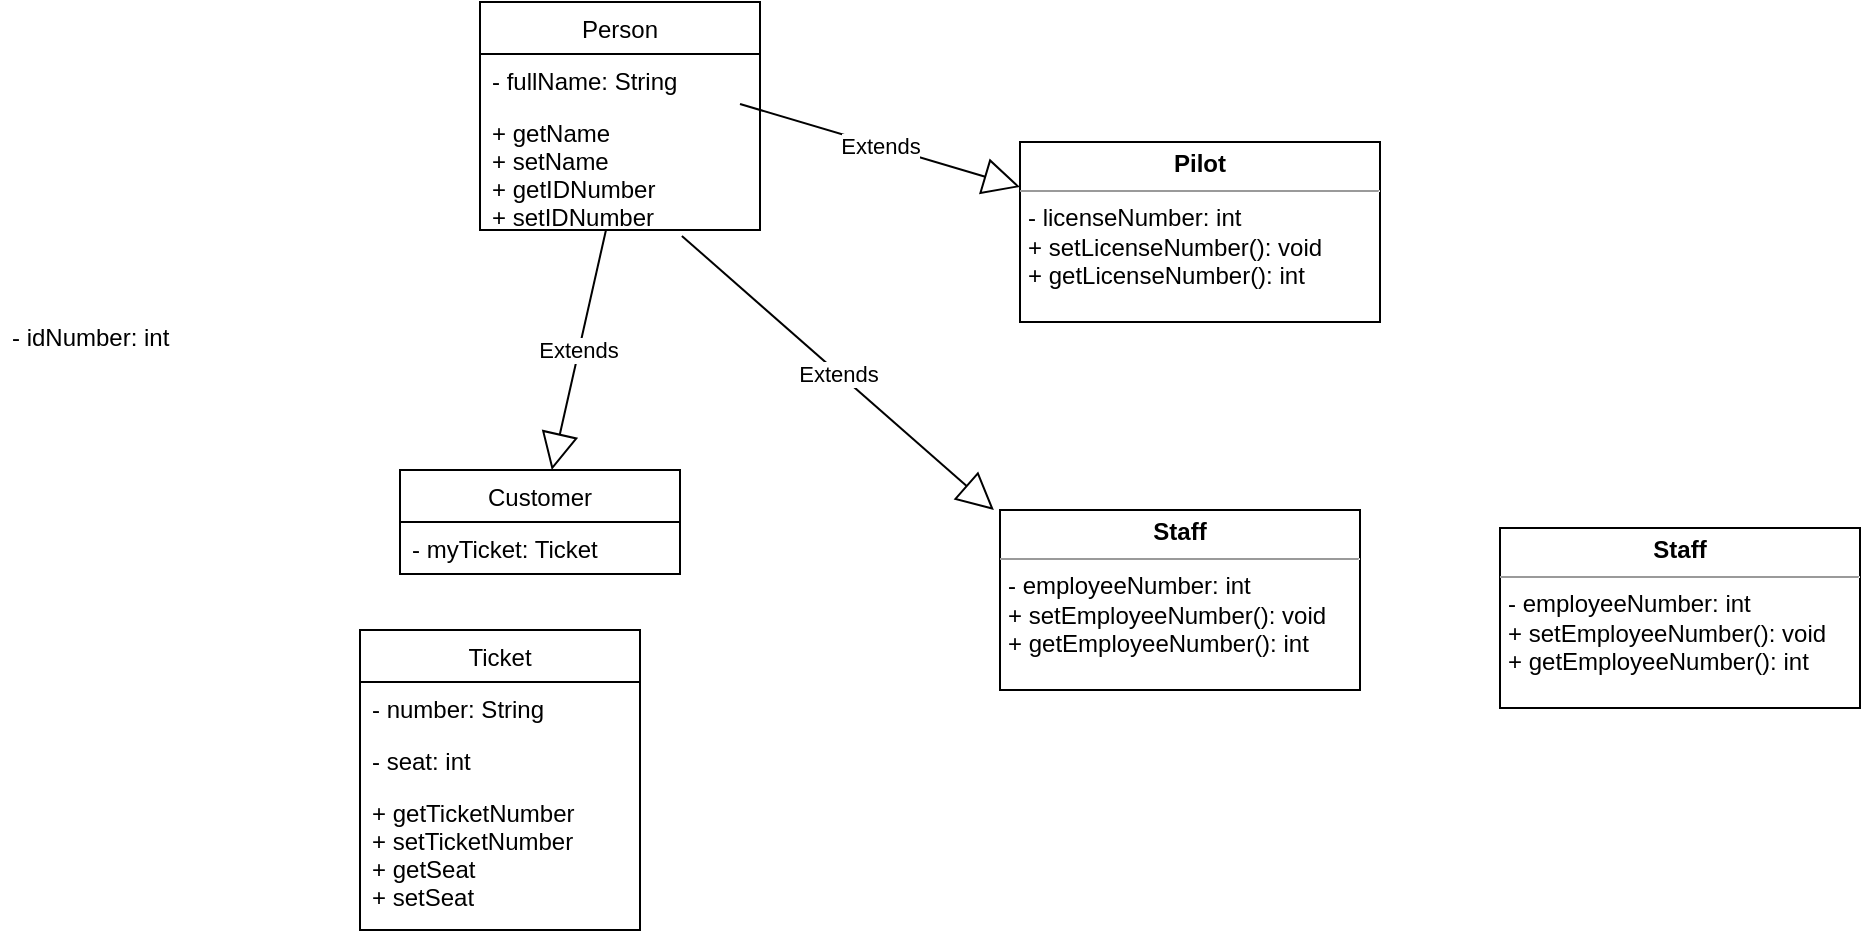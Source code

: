 <mxfile version="10.5.1" type="github"><diagram id="lPF-IGwYjEll2BFcvYe6" name="Page-1"><mxGraphModel dx="1690" dy="435" grid="1" gridSize="10" guides="1" tooltips="1" connect="1" arrows="1" fold="1" page="1" pageScale="1" pageWidth="850" pageHeight="1100" math="0" shadow="0"><root><mxCell id="0"/><mxCell id="1" parent="0"/><mxCell id="ocblB60mSFoBOVGAqllp-1" value="Person" style="swimlane;fontStyle=0;childLayout=stackLayout;horizontal=1;startSize=26;fillColor=none;horizontalStack=0;resizeParent=1;resizeParentMax=0;resizeLast=0;collapsible=1;marginBottom=0;" vertex="1" parent="1"><mxGeometry x="110" y="436" width="140" height="114" as="geometry"/></mxCell><mxCell id="ocblB60mSFoBOVGAqllp-2" value="- fullName: String" style="text;strokeColor=none;fillColor=none;align=left;verticalAlign=top;spacingLeft=4;spacingRight=4;overflow=hidden;rotatable=0;points=[[0,0.5],[1,0.5]];portConstraint=eastwest;" vertex="1" parent="ocblB60mSFoBOVGAqllp-1"><mxGeometry y="26" width="140" height="26" as="geometry"/></mxCell><mxCell id="ocblB60mSFoBOVGAqllp-4" value="+ getName&#10;+ setName&#10;+ getIDNumber&#10;+ setIDNumber&#10;" style="text;strokeColor=none;fillColor=none;align=left;verticalAlign=top;spacingLeft=4;spacingRight=4;overflow=hidden;rotatable=0;points=[[0,0.5],[1,0.5]];portConstraint=eastwest;" vertex="1" parent="ocblB60mSFoBOVGAqllp-1"><mxGeometry y="52" width="140" height="62" as="geometry"/></mxCell><mxCell id="ocblB60mSFoBOVGAqllp-5" value="Customer" style="swimlane;fontStyle=0;childLayout=stackLayout;horizontal=1;startSize=26;fillColor=none;horizontalStack=0;resizeParent=1;resizeParentMax=0;resizeLast=0;collapsible=1;marginBottom=0;" vertex="1" parent="1"><mxGeometry x="70" y="670" width="140" height="52" as="geometry"/></mxCell><mxCell id="ocblB60mSFoBOVGAqllp-6" value="- myTicket: Ticket" style="text;strokeColor=none;fillColor=none;align=left;verticalAlign=top;spacingLeft=4;spacingRight=4;overflow=hidden;rotatable=0;points=[[0,0.5],[1,0.5]];portConstraint=eastwest;" vertex="1" parent="ocblB60mSFoBOVGAqllp-5"><mxGeometry y="26" width="140" height="26" as="geometry"/></mxCell><mxCell id="ocblB60mSFoBOVGAqllp-9" value="Ticket" style="swimlane;fontStyle=0;childLayout=stackLayout;horizontal=1;startSize=26;fillColor=none;horizontalStack=0;resizeParent=1;resizeParentMax=0;resizeLast=0;collapsible=1;marginBottom=0;" vertex="1" parent="1"><mxGeometry x="50" y="750" width="140" height="150" as="geometry"/></mxCell><mxCell id="ocblB60mSFoBOVGAqllp-10" value="- number: String" style="text;strokeColor=none;fillColor=none;align=left;verticalAlign=top;spacingLeft=4;spacingRight=4;overflow=hidden;rotatable=0;points=[[0,0.5],[1,0.5]];portConstraint=eastwest;" vertex="1" parent="ocblB60mSFoBOVGAqllp-9"><mxGeometry y="26" width="140" height="26" as="geometry"/></mxCell><mxCell id="ocblB60mSFoBOVGAqllp-11" value="- seat: int" style="text;strokeColor=none;fillColor=none;align=left;verticalAlign=top;spacingLeft=4;spacingRight=4;overflow=hidden;rotatable=0;points=[[0,0.5],[1,0.5]];portConstraint=eastwest;" vertex="1" parent="ocblB60mSFoBOVGAqllp-9"><mxGeometry y="52" width="140" height="26" as="geometry"/></mxCell><mxCell id="ocblB60mSFoBOVGAqllp-12" value="+ getTicketNumber&#10;+ setTicketNumber&#10;+ getSeat&#10;+ setSeat&#10;" style="text;strokeColor=none;fillColor=none;align=left;verticalAlign=top;spacingLeft=4;spacingRight=4;overflow=hidden;rotatable=0;points=[[0,0.5],[1,0.5]];portConstraint=eastwest;" vertex="1" parent="ocblB60mSFoBOVGAqllp-9"><mxGeometry y="78" width="140" height="72" as="geometry"/></mxCell><mxCell id="ocblB60mSFoBOVGAqllp-21" value="&lt;p style=&quot;margin: 0px ; margin-top: 4px ; text-align: center&quot;&gt;&lt;b&gt;Staff&lt;/b&gt;&lt;/p&gt;&lt;hr size=&quot;1&quot;&gt;&lt;p style=&quot;margin: 0px ; margin-left: 4px&quot;&gt;- employeeNumber: int&lt;/p&gt;&lt;p style=&quot;margin: 0px ; margin-left: 4px&quot;&gt;+ setEmployeeNumber(): void&lt;/p&gt;&lt;p style=&quot;margin: 0px ; margin-left: 4px&quot;&gt;+ getEmployeeNumber(): int&lt;/p&gt;" style="verticalAlign=top;align=left;overflow=fill;fontSize=12;fontFamily=Helvetica;html=1;" vertex="1" parent="1"><mxGeometry x="370" y="690" width="180" height="90" as="geometry"/></mxCell><mxCell id="ocblB60mSFoBOVGAqllp-22" value="Extends" style="endArrow=block;endSize=16;endFill=0;html=1;entryX=-0.017;entryY=0;entryDx=0;entryDy=0;entryPerimeter=0;exitX=0.721;exitY=1.048;exitDx=0;exitDy=0;exitPerimeter=0;" edge="1" parent="1" source="ocblB60mSFoBOVGAqllp-4" target="ocblB60mSFoBOVGAqllp-21"><mxGeometry width="160" relative="1" as="geometry"><mxPoint x="180" y="560" as="sourcePoint"/><mxPoint x="340" y="560" as="targetPoint"/></mxGeometry></mxCell><mxCell id="ocblB60mSFoBOVGAqllp-23" value="Extends" style="endArrow=block;endSize=16;endFill=0;html=1;" edge="1" parent="1" source="ocblB60mSFoBOVGAqllp-4" target="ocblB60mSFoBOVGAqllp-5"><mxGeometry width="160" relative="1" as="geometry"><mxPoint x="70" y="800" as="sourcePoint"/><mxPoint x="230" y="800" as="targetPoint"/></mxGeometry></mxCell><mxCell id="ocblB60mSFoBOVGAqllp-24" value="&lt;p style=&quot;margin: 0px ; margin-top: 4px ; text-align: center&quot;&gt;&lt;b&gt;Pilot&lt;/b&gt;&lt;/p&gt;&lt;hr size=&quot;1&quot;&gt;&lt;p style=&quot;margin: 0px ; margin-left: 4px&quot;&gt;- licenseNumber: int&lt;/p&gt;&lt;p style=&quot;margin: 0px ; margin-left: 4px&quot;&gt;+ setLicenseNumber(): void&lt;/p&gt;&lt;p style=&quot;margin: 0px ; margin-left: 4px&quot;&gt;+ getLicenseNumber(): int&lt;/p&gt;" style="verticalAlign=top;align=left;overflow=fill;fontSize=12;fontFamily=Helvetica;html=1;" vertex="1" parent="1"><mxGeometry x="380" y="506" width="180" height="90" as="geometry"/></mxCell><mxCell id="ocblB60mSFoBOVGAqllp-3" value="- idNumber: int" style="text;strokeColor=none;fillColor=none;align=left;verticalAlign=top;spacingLeft=4;spacingRight=4;overflow=hidden;rotatable=0;points=[[0,0.5],[1,0.5]];portConstraint=eastwest;" vertex="1" parent="1"><mxGeometry x="-130" y="590" width="140" height="26" as="geometry"/></mxCell><mxCell id="ocblB60mSFoBOVGAqllp-25" value="Extends" style="endArrow=block;endSize=16;endFill=0;html=1;entryX=0;entryY=0.25;entryDx=0;entryDy=0;" edge="1" parent="1" target="ocblB60mSFoBOVGAqllp-24"><mxGeometry width="160" relative="1" as="geometry"><mxPoint x="240" y="487" as="sourcePoint"/><mxPoint x="400" y="487" as="targetPoint"/></mxGeometry></mxCell><mxCell id="ocblB60mSFoBOVGAqllp-26" value="&lt;p style=&quot;margin: 0px ; margin-top: 4px ; text-align: center&quot;&gt;&lt;b&gt;Staff&lt;/b&gt;&lt;/p&gt;&lt;hr size=&quot;1&quot;&gt;&lt;p style=&quot;margin: 0px ; margin-left: 4px&quot;&gt;- employeeNumber: int&lt;/p&gt;&lt;p style=&quot;margin: 0px ; margin-left: 4px&quot;&gt;+ setEmployeeNumber(): void&lt;/p&gt;&lt;p style=&quot;margin: 0px ; margin-left: 4px&quot;&gt;+ getEmployeeNumber(): int&lt;/p&gt;" style="verticalAlign=top;align=left;overflow=fill;fontSize=12;fontFamily=Helvetica;html=1;" vertex="1" parent="1"><mxGeometry x="620" y="699" width="180" height="90" as="geometry"/></mxCell></root></mxGraphModel></diagram></mxfile>